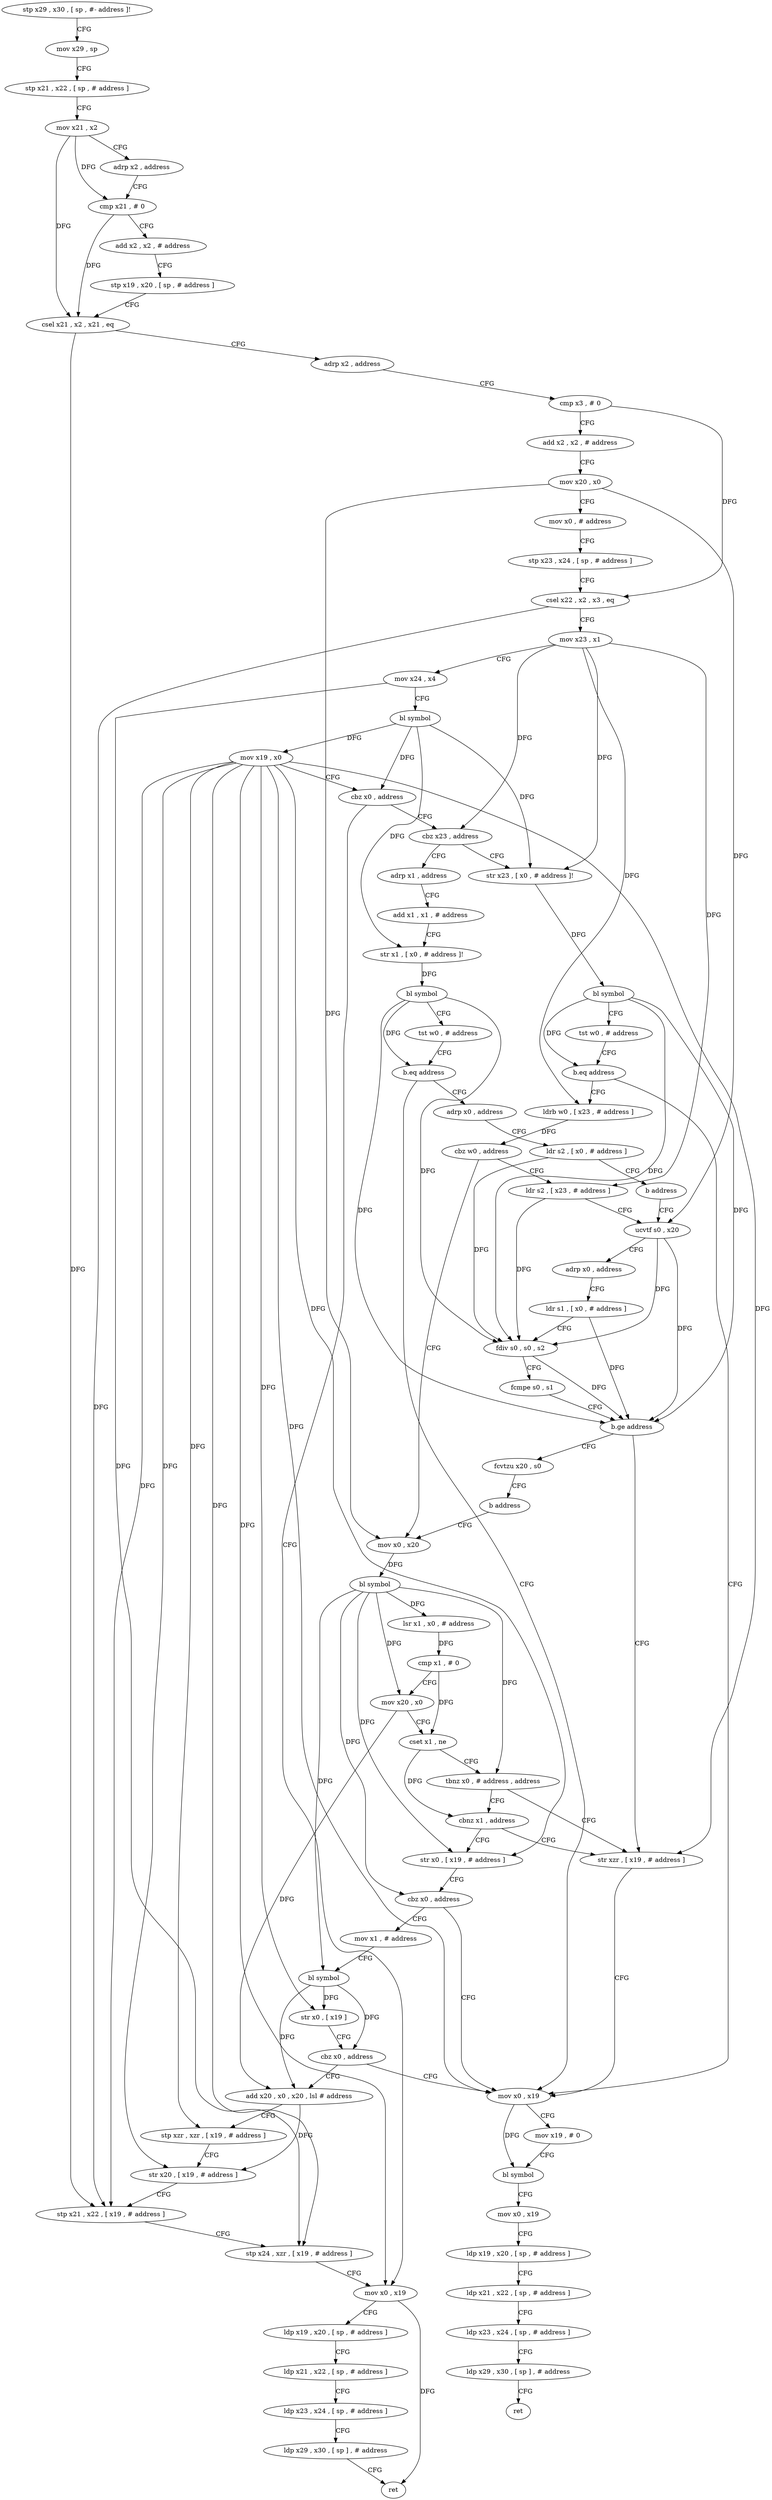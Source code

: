digraph "func" {
"173872" [label = "stp x29 , x30 , [ sp , #- address ]!" ]
"173876" [label = "mov x29 , sp" ]
"173880" [label = "stp x21 , x22 , [ sp , # address ]" ]
"173884" [label = "mov x21 , x2" ]
"173888" [label = "adrp x2 , address" ]
"173892" [label = "cmp x21 , # 0" ]
"173896" [label = "add x2 , x2 , # address" ]
"173900" [label = "stp x19 , x20 , [ sp , # address ]" ]
"173904" [label = "csel x21 , x2 , x21 , eq" ]
"173908" [label = "adrp x2 , address" ]
"173912" [label = "cmp x3 , # 0" ]
"173916" [label = "add x2 , x2 , # address" ]
"173920" [label = "mov x20 , x0" ]
"173924" [label = "mov x0 , # address" ]
"173928" [label = "stp x23 , x24 , [ sp , # address ]" ]
"173932" [label = "csel x22 , x2 , x3 , eq" ]
"173936" [label = "mov x23 , x1" ]
"173940" [label = "mov x24 , x4" ]
"173944" [label = "bl symbol" ]
"173948" [label = "mov x19 , x0" ]
"173952" [label = "cbz x0 , address" ]
"174060" [label = "mov x0 , x19" ]
"173956" [label = "cbz x23 , address" ]
"174064" [label = "ldp x19 , x20 , [ sp , # address ]" ]
"174068" [label = "ldp x21 , x22 , [ sp , # address ]" ]
"174072" [label = "ldp x23 , x24 , [ sp , # address ]" ]
"174076" [label = "ldp x29 , x30 , [ sp ] , # address" ]
"174080" [label = "ret" ]
"174168" [label = "adrp x1 , address" ]
"173960" [label = "str x23 , [ x0 , # address ]!" ]
"174172" [label = "add x1 , x1 , # address" ]
"174176" [label = "str x1 , [ x0 , # address ]!" ]
"174180" [label = "bl symbol" ]
"174184" [label = "tst w0 , # address" ]
"174188" [label = "b.eq address" ]
"174132" [label = "mov x0 , x19" ]
"174192" [label = "adrp x0 , address" ]
"173964" [label = "bl symbol" ]
"173968" [label = "tst w0 , # address" ]
"173972" [label = "b.eq address" ]
"173976" [label = "ldrb w0 , [ x23 , # address ]" ]
"174136" [label = "mov x19 , # 0" ]
"174140" [label = "bl symbol" ]
"174144" [label = "mov x0 , x19" ]
"174148" [label = "ldp x19 , x20 , [ sp , # address ]" ]
"174152" [label = "ldp x21 , x22 , [ sp , # address ]" ]
"174156" [label = "ldp x23 , x24 , [ sp , # address ]" ]
"174160" [label = "ldp x29 , x30 , [ sp ] , # address" ]
"174164" [label = "ret" ]
"174196" [label = "ldr s2 , [ x0 , # address ]" ]
"174200" [label = "b address" ]
"174092" [label = "ucvtf s0 , x20" ]
"173980" [label = "cbz w0 , address" ]
"174088" [label = "ldr s2 , [ x23 , # address ]" ]
"173984" [label = "mov x0 , x20" ]
"174096" [label = "adrp x0 , address" ]
"174100" [label = "ldr s1 , [ x0 , # address ]" ]
"174104" [label = "fdiv s0 , s0 , s2" ]
"174108" [label = "fcmpe s0 , s1" ]
"174112" [label = "b.ge address" ]
"174128" [label = "str xzr , [ x19 , # address ]" ]
"174116" [label = "fcvtzu x20 , s0" ]
"173988" [label = "bl symbol" ]
"173992" [label = "lsr x1 , x0 , # address" ]
"173996" [label = "cmp x1 , # 0" ]
"174000" [label = "mov x20 , x0" ]
"174004" [label = "cset x1 , ne" ]
"174008" [label = "tbnz x0 , # address , address" ]
"174012" [label = "cbnz x1 , address" ]
"174120" [label = "b address" ]
"174016" [label = "str x0 , [ x19 , # address ]" ]
"174020" [label = "cbz x0 , address" ]
"174024" [label = "mov x1 , # address" ]
"174028" [label = "bl symbol" ]
"174032" [label = "str x0 , [ x19 ]" ]
"174036" [label = "cbz x0 , address" ]
"174040" [label = "add x20 , x0 , x20 , lsl # address" ]
"174044" [label = "stp xzr , xzr , [ x19 , # address ]" ]
"174048" [label = "str x20 , [ x19 , # address ]" ]
"174052" [label = "stp x21 , x22 , [ x19 , # address ]" ]
"174056" [label = "stp x24 , xzr , [ x19 , # address ]" ]
"173872" -> "173876" [ label = "CFG" ]
"173876" -> "173880" [ label = "CFG" ]
"173880" -> "173884" [ label = "CFG" ]
"173884" -> "173888" [ label = "CFG" ]
"173884" -> "173892" [ label = "DFG" ]
"173884" -> "173904" [ label = "DFG" ]
"173888" -> "173892" [ label = "CFG" ]
"173892" -> "173896" [ label = "CFG" ]
"173892" -> "173904" [ label = "DFG" ]
"173896" -> "173900" [ label = "CFG" ]
"173900" -> "173904" [ label = "CFG" ]
"173904" -> "173908" [ label = "CFG" ]
"173904" -> "174052" [ label = "DFG" ]
"173908" -> "173912" [ label = "CFG" ]
"173912" -> "173916" [ label = "CFG" ]
"173912" -> "173932" [ label = "DFG" ]
"173916" -> "173920" [ label = "CFG" ]
"173920" -> "173924" [ label = "CFG" ]
"173920" -> "174092" [ label = "DFG" ]
"173920" -> "173984" [ label = "DFG" ]
"173924" -> "173928" [ label = "CFG" ]
"173928" -> "173932" [ label = "CFG" ]
"173932" -> "173936" [ label = "CFG" ]
"173932" -> "174052" [ label = "DFG" ]
"173936" -> "173940" [ label = "CFG" ]
"173936" -> "173956" [ label = "DFG" ]
"173936" -> "173960" [ label = "DFG" ]
"173936" -> "173976" [ label = "DFG" ]
"173936" -> "174088" [ label = "DFG" ]
"173940" -> "173944" [ label = "CFG" ]
"173940" -> "174056" [ label = "DFG" ]
"173944" -> "173948" [ label = "DFG" ]
"173944" -> "173952" [ label = "DFG" ]
"173944" -> "174176" [ label = "DFG" ]
"173944" -> "173960" [ label = "DFG" ]
"173948" -> "173952" [ label = "CFG" ]
"173948" -> "174060" [ label = "DFG" ]
"173948" -> "174132" [ label = "DFG" ]
"173948" -> "174128" [ label = "DFG" ]
"173948" -> "174016" [ label = "DFG" ]
"173948" -> "174032" [ label = "DFG" ]
"173948" -> "174044" [ label = "DFG" ]
"173948" -> "174048" [ label = "DFG" ]
"173948" -> "174052" [ label = "DFG" ]
"173948" -> "174056" [ label = "DFG" ]
"173952" -> "174060" [ label = "CFG" ]
"173952" -> "173956" [ label = "CFG" ]
"174060" -> "174064" [ label = "CFG" ]
"174060" -> "174080" [ label = "DFG" ]
"173956" -> "174168" [ label = "CFG" ]
"173956" -> "173960" [ label = "CFG" ]
"174064" -> "174068" [ label = "CFG" ]
"174068" -> "174072" [ label = "CFG" ]
"174072" -> "174076" [ label = "CFG" ]
"174076" -> "174080" [ label = "CFG" ]
"174168" -> "174172" [ label = "CFG" ]
"173960" -> "173964" [ label = "DFG" ]
"174172" -> "174176" [ label = "CFG" ]
"174176" -> "174180" [ label = "DFG" ]
"174180" -> "174184" [ label = "CFG" ]
"174180" -> "174188" [ label = "DFG" ]
"174180" -> "174104" [ label = "DFG" ]
"174180" -> "174112" [ label = "DFG" ]
"174184" -> "174188" [ label = "CFG" ]
"174188" -> "174132" [ label = "CFG" ]
"174188" -> "174192" [ label = "CFG" ]
"174132" -> "174136" [ label = "CFG" ]
"174132" -> "174140" [ label = "DFG" ]
"174192" -> "174196" [ label = "CFG" ]
"173964" -> "173968" [ label = "CFG" ]
"173964" -> "173972" [ label = "DFG" ]
"173964" -> "174104" [ label = "DFG" ]
"173964" -> "174112" [ label = "DFG" ]
"173968" -> "173972" [ label = "CFG" ]
"173972" -> "174132" [ label = "CFG" ]
"173972" -> "173976" [ label = "CFG" ]
"173976" -> "173980" [ label = "DFG" ]
"174136" -> "174140" [ label = "CFG" ]
"174140" -> "174144" [ label = "CFG" ]
"174144" -> "174148" [ label = "CFG" ]
"174148" -> "174152" [ label = "CFG" ]
"174152" -> "174156" [ label = "CFG" ]
"174156" -> "174160" [ label = "CFG" ]
"174160" -> "174164" [ label = "CFG" ]
"174196" -> "174200" [ label = "CFG" ]
"174196" -> "174104" [ label = "DFG" ]
"174200" -> "174092" [ label = "CFG" ]
"174092" -> "174096" [ label = "CFG" ]
"174092" -> "174104" [ label = "DFG" ]
"174092" -> "174112" [ label = "DFG" ]
"173980" -> "174088" [ label = "CFG" ]
"173980" -> "173984" [ label = "CFG" ]
"174088" -> "174092" [ label = "CFG" ]
"174088" -> "174104" [ label = "DFG" ]
"173984" -> "173988" [ label = "DFG" ]
"174096" -> "174100" [ label = "CFG" ]
"174100" -> "174104" [ label = "CFG" ]
"174100" -> "174112" [ label = "DFG" ]
"174104" -> "174108" [ label = "CFG" ]
"174104" -> "174112" [ label = "DFG" ]
"174108" -> "174112" [ label = "CFG" ]
"174112" -> "174128" [ label = "CFG" ]
"174112" -> "174116" [ label = "CFG" ]
"174128" -> "174132" [ label = "CFG" ]
"174116" -> "174120" [ label = "CFG" ]
"173988" -> "173992" [ label = "DFG" ]
"173988" -> "174000" [ label = "DFG" ]
"173988" -> "174008" [ label = "DFG" ]
"173988" -> "174016" [ label = "DFG" ]
"173988" -> "174020" [ label = "DFG" ]
"173988" -> "174028" [ label = "DFG" ]
"173992" -> "173996" [ label = "DFG" ]
"173996" -> "174000" [ label = "CFG" ]
"173996" -> "174004" [ label = "DFG" ]
"174000" -> "174004" [ label = "CFG" ]
"174000" -> "174040" [ label = "DFG" ]
"174004" -> "174008" [ label = "CFG" ]
"174004" -> "174012" [ label = "DFG" ]
"174008" -> "174128" [ label = "CFG" ]
"174008" -> "174012" [ label = "CFG" ]
"174012" -> "174128" [ label = "CFG" ]
"174012" -> "174016" [ label = "CFG" ]
"174120" -> "173984" [ label = "CFG" ]
"174016" -> "174020" [ label = "CFG" ]
"174020" -> "174132" [ label = "CFG" ]
"174020" -> "174024" [ label = "CFG" ]
"174024" -> "174028" [ label = "CFG" ]
"174028" -> "174032" [ label = "DFG" ]
"174028" -> "174036" [ label = "DFG" ]
"174028" -> "174040" [ label = "DFG" ]
"174032" -> "174036" [ label = "CFG" ]
"174036" -> "174132" [ label = "CFG" ]
"174036" -> "174040" [ label = "CFG" ]
"174040" -> "174044" [ label = "CFG" ]
"174040" -> "174048" [ label = "DFG" ]
"174044" -> "174048" [ label = "CFG" ]
"174048" -> "174052" [ label = "CFG" ]
"174052" -> "174056" [ label = "CFG" ]
"174056" -> "174060" [ label = "CFG" ]
}
